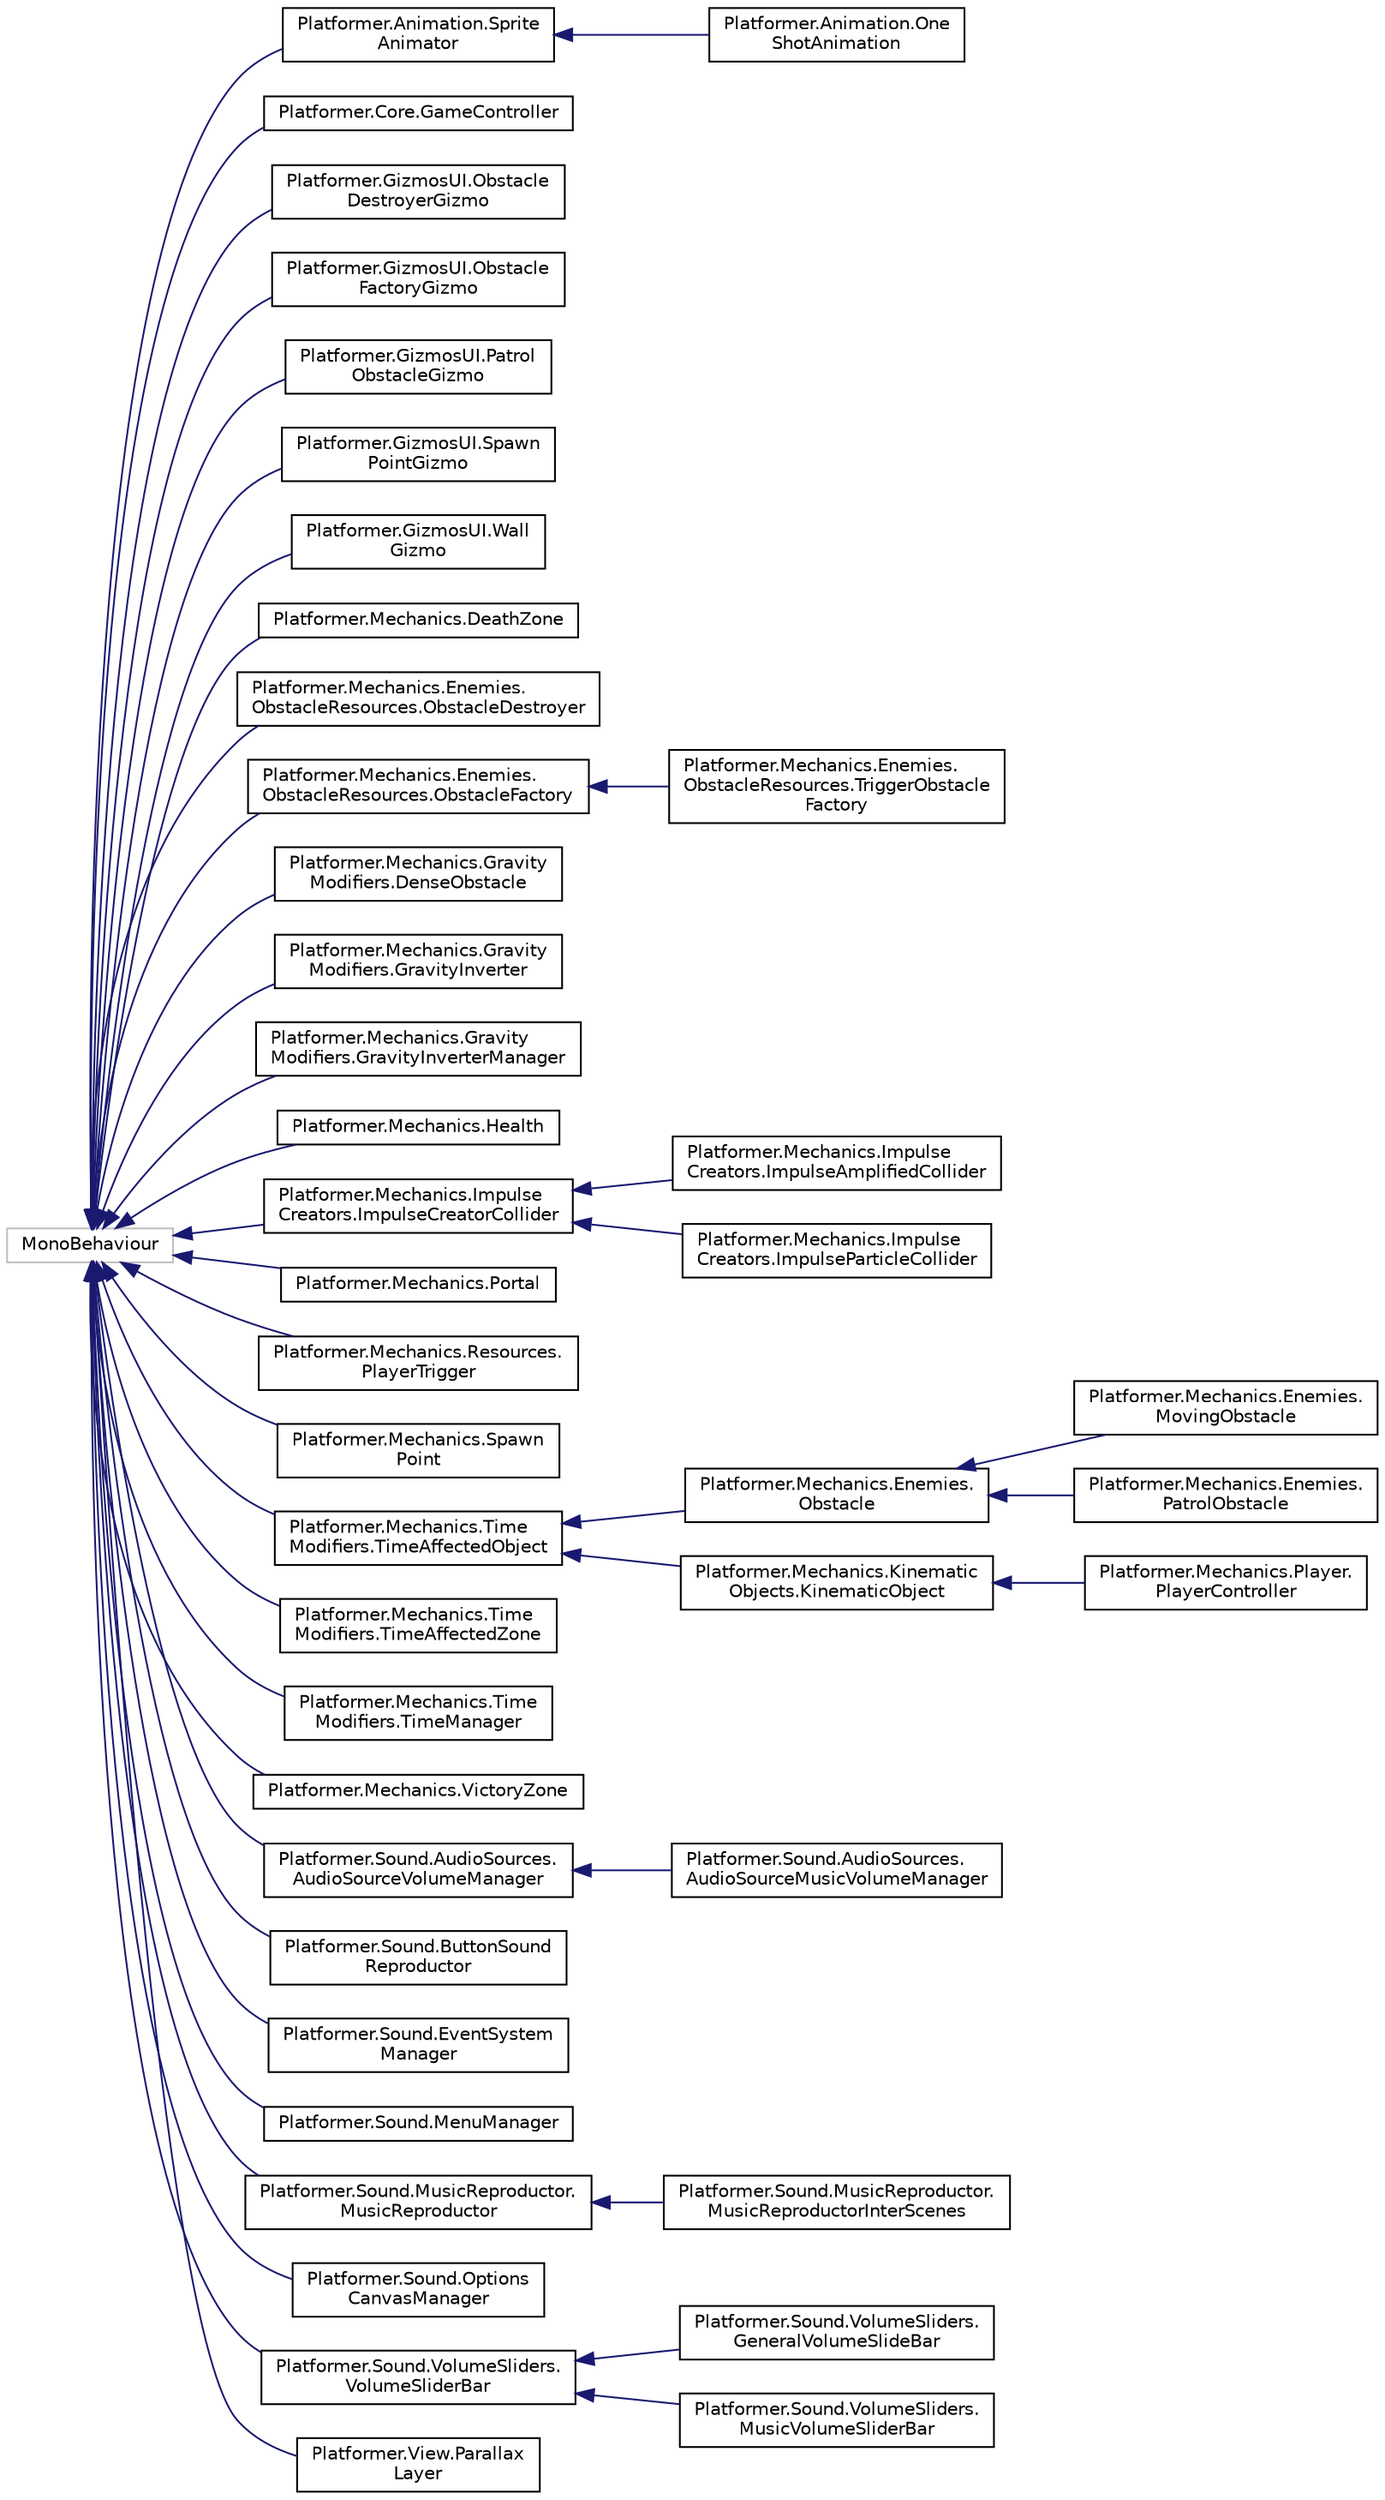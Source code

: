 digraph "Graphical Class Hierarchy"
{
 // LATEX_PDF_SIZE
  edge [fontname="Helvetica",fontsize="10",labelfontname="Helvetica",labelfontsize="10"];
  node [fontname="Helvetica",fontsize="10",shape=record];
  rankdir="LR";
  Node31 [label="MonoBehaviour",height=0.2,width=0.4,color="grey75", fillcolor="white", style="filled",tooltip=" "];
  Node31 -> Node0 [dir="back",color="midnightblue",fontsize="10",style="solid",fontname="Helvetica"];
  Node0 [label="Platformer.Animation.Sprite\lAnimator",height=0.2,width=0.4,color="black", fillcolor="white", style="filled",URL="$class_platformer_1_1_animation_1_1_sprite_animator.html",tooltip="Class that reproduce an animation in a loop"];
  Node0 -> Node1 [dir="back",color="midnightblue",fontsize="10",style="solid",fontname="Helvetica"];
  Node1 [label="Platformer.Animation.One\lShotAnimation",height=0.2,width=0.4,color="black", fillcolor="white", style="filled",URL="$class_platformer_1_1_animation_1_1_one_shot_animation.html",tooltip="Class that reproduce an animation one time"];
  Node31 -> Node34 [dir="back",color="midnightblue",fontsize="10",style="solid",fontname="Helvetica"];
  Node34 [label="Platformer.Core.GameController",height=0.2,width=0.4,color="black", fillcolor="white", style="filled",URL="$class_platformer_1_1_core_1_1_game_controller.html",tooltip="Class in charge of managing the scene and consistence of the game flow"];
  Node31 -> Node35 [dir="back",color="midnightblue",fontsize="10",style="solid",fontname="Helvetica"];
  Node35 [label="Platformer.GizmosUI.Obstacle\lDestroyerGizmo",height=0.2,width=0.4,color="black", fillcolor="white", style="filled",URL="$class_platformer_1_1_gizmos_u_i_1_1_obstacle_destroyer_gizmo.html",tooltip="Class that draws a cyan rectangle in the space occupied by ObstacleDestroyer component of the GameObj..."];
  Node31 -> Node36 [dir="back",color="midnightblue",fontsize="10",style="solid",fontname="Helvetica"];
  Node36 [label="Platformer.GizmosUI.Obstacle\lFactoryGizmo",height=0.2,width=0.4,color="black", fillcolor="white", style="filled",URL="$class_platformer_1_1_gizmos_u_i_1_1_obstacle_factory_gizmo.html",tooltip="Gizmo that shows factory in the editor and trigger associated with it when selected"];
  Node31 -> Node37 [dir="back",color="midnightblue",fontsize="10",style="solid",fontname="Helvetica"];
  Node37 [label="Platformer.GizmosUI.Patrol\lObstacleGizmo",height=0.2,width=0.4,color="black", fillcolor="white", style="filled",URL="$class_platformer_1_1_gizmos_u_i_1_1_patrol_obstacle_gizmo.html",tooltip="Draws the path followed by the PatrolObstacle in the editor"];
  Node31 -> Node38 [dir="back",color="midnightblue",fontsize="10",style="solid",fontname="Helvetica"];
  Node38 [label="Platformer.GizmosUI.Spawn\lPointGizmo",height=0.2,width=0.4,color="black", fillcolor="white", style="filled",URL="$class_platformer_1_1_gizmos_u_i_1_1_spawn_point_gizmo.html",tooltip="Draws a back rectangle arround the SpawnPoint of the scene when selected in the editor"];
  Node31 -> Node39 [dir="back",color="midnightblue",fontsize="10",style="solid",fontname="Helvetica"];
  Node39 [label="Platformer.GizmosUI.Wall\lGizmo",height=0.2,width=0.4,color="black", fillcolor="white", style="filled",URL="$class_platformer_1_1_gizmos_u_i_1_1_wall_gizmo.html",tooltip="Draws a blue rectangle in the space occupied by the collider associed to the Wall when selected in th..."];
  Node31 -> Node40 [dir="back",color="midnightblue",fontsize="10",style="solid",fontname="Helvetica"];
  Node40 [label="Platformer.Mechanics.DeathZone",height=0.2,width=0.4,color="black", fillcolor="white", style="filled",URL="$class_platformer_1_1_mechanics_1_1_death_zone.html",tooltip="DeathZone components mark a collider which will schedule a PlayerEnteredDeathZone event when the play..."];
  Node31 -> Node41 [dir="back",color="midnightblue",fontsize="10",style="solid",fontname="Helvetica"];
  Node41 [label="Platformer.Mechanics.Enemies.\lObstacleResources.ObstacleDestroyer",height=0.2,width=0.4,color="black", fillcolor="white", style="filled",URL="$class_platformer_1_1_mechanics_1_1_enemies_1_1_obstacle_resources_1_1_obstacle_destroyer.html",tooltip="Class in charge of destroy Obstacle objects when they touch the collider associed to ObstacleDestroye..."];
  Node31 -> Node42 [dir="back",color="midnightblue",fontsize="10",style="solid",fontname="Helvetica"];
  Node42 [label="Platformer.Mechanics.Enemies.\lObstacleResources.ObstacleFactory",height=0.2,width=0.4,color="black", fillcolor="white", style="filled",URL="$class_platformer_1_1_mechanics_1_1_enemies_1_1_obstacle_resources_1_1_obstacle_factory.html",tooltip="Class that instantiates Obstacles accord to factory method design pattern"];
  Node42 -> Node43 [dir="back",color="midnightblue",fontsize="10",style="solid",fontname="Helvetica"];
  Node43 [label="Platformer.Mechanics.Enemies.\lObstacleResources.TriggerObstacle\lFactory",height=0.2,width=0.4,color="black", fillcolor="white", style="filled",URL="$class_platformer_1_1_mechanics_1_1_enemies_1_1_obstacle_resources_1_1_trigger_obstacle_factory.html",tooltip="Instantiates a Obstacle when PlayerController collides with the PlayerTrigger of the TriggerObstacleF..."];
  Node31 -> Node44 [dir="back",color="midnightblue",fontsize="10",style="solid",fontname="Helvetica"];
  Node44 [label="Platformer.Mechanics.Gravity\lModifiers.DenseObstacle",height=0.2,width=0.4,color="black", fillcolor="white", style="filled",URL="$class_platformer_1_1_mechanics_1_1_gravity_modifiers_1_1_dense_obstacle.html",tooltip="StatiC Obstacle that attracts KinematicObjects to him"];
  Node31 -> Node45 [dir="back",color="midnightblue",fontsize="10",style="solid",fontname="Helvetica"];
  Node45 [label="Platformer.Mechanics.Gravity\lModifiers.GravityInverter",height=0.2,width=0.4,color="black", fillcolor="white", style="filled",URL="$class_platformer_1_1_mechanics_1_1_gravity_modifiers_1_1_gravity_inverter.html",tooltip="Class that invert the gravity of the KinematicObjects that collides with him"];
  Node31 -> Node46 [dir="back",color="midnightblue",fontsize="10",style="solid",fontname="Helvetica"];
  Node46 [label="Platformer.Mechanics.Gravity\lModifiers.GravityInverterManager",height=0.2,width=0.4,color="black", fillcolor="white", style="filled",URL="$class_platformer_1_1_mechanics_1_1_gravity_modifiers_1_1_gravity_inverter_manager.html",tooltip="Class wich modifies gravity of the KinematicObjects"];
  Node31 -> Node47 [dir="back",color="midnightblue",fontsize="10",style="solid",fontname="Helvetica"];
  Node47 [label="Platformer.Mechanics.Health",height=0.2,width=0.4,color="black", fillcolor="white", style="filled",URL="$class_platformer_1_1_mechanics_1_1_health.html",tooltip="Represebts the current vital statistics of some game entity."];
  Node31 -> Node48 [dir="back",color="midnightblue",fontsize="10",style="solid",fontname="Helvetica"];
  Node48 [label="Platformer.Mechanics.Impulse\lCreators.ImpulseCreatorCollider",height=0.2,width=0.4,color="black", fillcolor="white", style="filled",URL="$class_platformer_1_1_mechanics_1_1_impulse_creators_1_1_impulse_creator_collider.html",tooltip="General class ImpulseCreators uses to manage collisión with KinematicObjects and impulse applied acco..."];
  Node48 -> Node49 [dir="back",color="midnightblue",fontsize="10",style="solid",fontname="Helvetica"];
  Node49 [label="Platformer.Mechanics.Impulse\lCreators.ImpulseAmplifiedCollider",height=0.2,width=0.4,color="black", fillcolor="white", style="filled",URL="$class_platformer_1_1_mechanics_1_1_impulse_creators_1_1_impulse_amplified_collider.html",tooltip="ImpulseCreatorCollider with a ImpulseCreator of the type ImpulseAmplifier"];
  Node48 -> Node50 [dir="back",color="midnightblue",fontsize="10",style="solid",fontname="Helvetica"];
  Node50 [label="Platformer.Mechanics.Impulse\lCreators.ImpulseParticleCollider",height=0.2,width=0.4,color="black", fillcolor="white", style="filled",URL="$class_platformer_1_1_mechanics_1_1_impulse_creators_1_1_impulse_particle_collider.html",tooltip="ImpulseCreatorCollider with a impulseCreator of the type ImpulseParticle"];
  Node31 -> Node51 [dir="back",color="midnightblue",fontsize="10",style="solid",fontname="Helvetica"];
  Node51 [label="Platformer.Mechanics.Portal",height=0.2,width=0.4,color="black", fillcolor="white", style="filled",URL="$class_platformer_1_1_mechanics_1_1_portal.html",tooltip="Class that teleports KinematicObjects to other portal"];
  Node31 -> Node52 [dir="back",color="midnightblue",fontsize="10",style="solid",fontname="Helvetica"];
  Node52 [label="Platformer.Mechanics.Resources.\lPlayerTrigger",height=0.2,width=0.4,color="black", fillcolor="white", style="filled",URL="$class_platformer_1_1_mechanics_1_1_resources_1_1_player_trigger.html",tooltip="Class that checks if a PlayerController is located in the colliders area"];
  Node31 -> Node53 [dir="back",color="midnightblue",fontsize="10",style="solid",fontname="Helvetica"];
  Node53 [label="Platformer.Mechanics.Spawn\lPoint",height=0.2,width=0.4,color="black", fillcolor="white", style="filled",URL="$class_platformer_1_1_mechanics_1_1_spawn_point.html",tooltip="Marks a gameobject as a spawnpoint in a scene."];
  Node31 -> Node54 [dir="back",color="midnightblue",fontsize="10",style="solid",fontname="Helvetica"];
  Node54 [label="Platformer.Mechanics.Time\lModifiers.TimeAffectedObject",height=0.2,width=0.4,color="black", fillcolor="white", style="filled",URL="$class_platformer_1_1_mechanics_1_1_time_modifiers_1_1_time_affected_object.html",tooltip="Class of the objects that can be affected by time modifications"];
  Node54 -> Node55 [dir="back",color="midnightblue",fontsize="10",style="solid",fontname="Helvetica"];
  Node55 [label="Platformer.Mechanics.Enemies.\lObstacle",height=0.2,width=0.4,color="black", fillcolor="white", style="filled",URL="$class_platformer_1_1_mechanics_1_1_enemies_1_1_obstacle.html",tooltip="Obstacle static in a location that kills PlayerController when collides with him"];
  Node55 -> Node56 [dir="back",color="midnightblue",fontsize="10",style="solid",fontname="Helvetica"];
  Node56 [label="Platformer.Mechanics.Enemies.\lMovingObstacle",height=0.2,width=0.4,color="black", fillcolor="white", style="filled",URL="$class_platformer_1_1_mechanics_1_1_enemies_1_1_moving_obstacle.html",tooltip="Obstacle that moves from left to right at a constant speed"];
  Node55 -> Node57 [dir="back",color="midnightblue",fontsize="10",style="solid",fontname="Helvetica"];
  Node57 [label="Platformer.Mechanics.Enemies.\lPatrolObstacle",height=0.2,width=0.4,color="black", fillcolor="white", style="filled",URL="$class_platformer_1_1_mechanics_1_1_enemies_1_1_patrol_obstacle.html",tooltip="Obstacle that follows a path determined by points ad infinitum"];
  Node54 -> Node58 [dir="back",color="midnightblue",fontsize="10",style="solid",fontname="Helvetica"];
  Node58 [label="Platformer.Mechanics.Kinematic\lObjects.KinematicObject",height=0.2,width=0.4,color="black", fillcolor="white", style="filled",URL="$class_platformer_1_1_mechanics_1_1_kinematic_objects_1_1_kinematic_object.html",tooltip="Class associated to objects tah simulates physics"];
  Node58 -> Node59 [dir="back",color="midnightblue",fontsize="10",style="solid",fontname="Helvetica"];
  Node59 [label="Platformer.Mechanics.Player.\lPlayerController",height=0.2,width=0.4,color="black", fillcolor="white", style="filled",URL="$class_platformer_1_1_mechanics_1_1_player_1_1_player_controller.html",tooltip="Class that manages Player behaviour"];
  Node31 -> Node60 [dir="back",color="midnightblue",fontsize="10",style="solid",fontname="Helvetica"];
  Node60 [label="Platformer.Mechanics.Time\lModifiers.TimeAffectedZone",height=0.2,width=0.4,color="black", fillcolor="white", style="filled",URL="$class_platformer_1_1_mechanics_1_1_time_modifiers_1_1_time_affected_zone.html",tooltip="Class with a collider. When a TimeAffectedObject enters the colliders zone TimeAffectedZone will scal..."];
  Node31 -> Node61 [dir="back",color="midnightblue",fontsize="10",style="solid",fontname="Helvetica"];
  Node61 [label="Platformer.Mechanics.Time\lModifiers.TimeManager",height=0.2,width=0.4,color="black", fillcolor="white", style="filled",URL="$class_platformer_1_1_mechanics_1_1_time_modifiers_1_1_time_manager.html",tooltip="Class which manages time modifications"];
  Node31 -> Node62 [dir="back",color="midnightblue",fontsize="10",style="solid",fontname="Helvetica"];
  Node62 [label="Platformer.Mechanics.VictoryZone",height=0.2,width=0.4,color="black", fillcolor="white", style="filled",URL="$class_platformer_1_1_mechanics_1_1_victory_zone.html",tooltip="Marks a trigger as a VictoryZone, usually used to end the current game level."];
  Node31 -> Node63 [dir="back",color="midnightblue",fontsize="10",style="solid",fontname="Helvetica"];
  Node63 [label="Platformer.Sound.AudioSources.\lAudioSourceVolumeManager",height=0.2,width=0.4,color="black", fillcolor="white", style="filled",URL="$class_platformer_1_1_sound_1_1_audio_sources_1_1_audio_source_volume_manager.html",tooltip="Class wrapper of AudioSources wich ensures AudioSources volume corresponds to game volume"];
  Node63 -> Node64 [dir="back",color="midnightblue",fontsize="10",style="solid",fontname="Helvetica"];
  Node64 [label="Platformer.Sound.AudioSources.\lAudioSourceMusicVolumeManager",height=0.2,width=0.4,color="black", fillcolor="white", style="filled",URL="$class_platformer_1_1_sound_1_1_audio_sources_1_1_audio_source_music_volume_manager.html",tooltip=" "];
  Node31 -> Node65 [dir="back",color="midnightblue",fontsize="10",style="solid",fontname="Helvetica"];
  Node65 [label="Platformer.Sound.ButtonSound\lReproductor",height=0.2,width=0.4,color="black", fillcolor="white", style="filled",URL="$class_platformer_1_1_sound_1_1_button_sound_reproductor.html",tooltip="Reproduces a sound when button clicked"];
  Node31 -> Node66 [dir="back",color="midnightblue",fontsize="10",style="solid",fontname="Helvetica"];
  Node66 [label="Platformer.Sound.EventSystem\lManager",height=0.2,width=0.4,color="black", fillcolor="white", style="filled",URL="$class_platformer_1_1_sound_1_1_event_system_manager.html",tooltip="Wrapper class used to ensure EventSystem will do the requiered intructions when enabled"];
  Node31 -> Node67 [dir="back",color="midnightblue",fontsize="10",style="solid",fontname="Helvetica"];
  Node67 [label="Platformer.Sound.MenuManager",height=0.2,width=0.4,color="black", fillcolor="white", style="filled",URL="$class_platformer_1_1_sound_1_1_menu_manager.html",tooltip="Class that contains the methods called by buttons of the main menu"];
  Node31 -> Node68 [dir="back",color="midnightblue",fontsize="10",style="solid",fontname="Helvetica"];
  Node68 [label="Platformer.Sound.MusicReproductor.\lMusicReproductor",height=0.2,width=0.4,color="black", fillcolor="white", style="filled",URL="$class_platformer_1_1_sound_1_1_music_reproductor_1_1_music_reproductor.html",tooltip="Plays a son in loop"];
  Node68 -> Node69 [dir="back",color="midnightblue",fontsize="10",style="solid",fontname="Helvetica"];
  Node69 [label="Platformer.Sound.MusicReproductor.\lMusicReproductorInterScenes",height=0.2,width=0.4,color="black", fillcolor="white", style="filled",URL="$class_platformer_1_1_sound_1_1_music_reproductor_1_1_music_reproductor_inter_scenes.html",tooltip="MusicReproductor that reproduces the same song between scenes"];
  Node31 -> Node70 [dir="back",color="midnightblue",fontsize="10",style="solid",fontname="Helvetica"];
  Node70 [label="Platformer.Sound.Options\lCanvasManager",height=0.2,width=0.4,color="black", fillcolor="white", style="filled",URL="$class_platformer_1_1_sound_1_1_options_canvas_manager.html",tooltip="Class used to build pause menu"];
  Node31 -> Node71 [dir="back",color="midnightblue",fontsize="10",style="solid",fontname="Helvetica"];
  Node71 [label="Platformer.Sound.VolumeSliders.\lVolumeSliderBar",height=0.2,width=0.4,color="black", fillcolor="white", style="filled",URL="$class_platformer_1_1_sound_1_1_volume_sliders_1_1_volume_slider_bar.html",tooltip="Slider bar that modifies the volume based on the value of the slider bar"];
  Node71 -> Node72 [dir="back",color="midnightblue",fontsize="10",style="solid",fontname="Helvetica"];
  Node72 [label="Platformer.Sound.VolumeSliders.\lGeneralVolumeSlideBar",height=0.2,width=0.4,color="black", fillcolor="white", style="filled",URL="$class_platformer_1_1_sound_1_1_volume_sliders_1_1_general_volume_slide_bar.html",tooltip=" "];
  Node71 -> Node73 [dir="back",color="midnightblue",fontsize="10",style="solid",fontname="Helvetica"];
  Node73 [label="Platformer.Sound.VolumeSliders.\lMusicVolumeSliderBar",height=0.2,width=0.4,color="black", fillcolor="white", style="filled",URL="$class_platformer_1_1_sound_1_1_volume_sliders_1_1_music_volume_slider_bar.html",tooltip="VolumeSliderBar specific to change music volume"];
  Node31 -> Node74 [dir="back",color="midnightblue",fontsize="10",style="solid",fontname="Helvetica"];
  Node74 [label="Platformer.View.Parallax\lLayer",height=0.2,width=0.4,color="black", fillcolor="white", style="filled",URL="$class_platformer_1_1_view_1_1_parallax_layer.html",tooltip="Used to move a transform relative to the main camera position with a scale factor applied...."];
}
